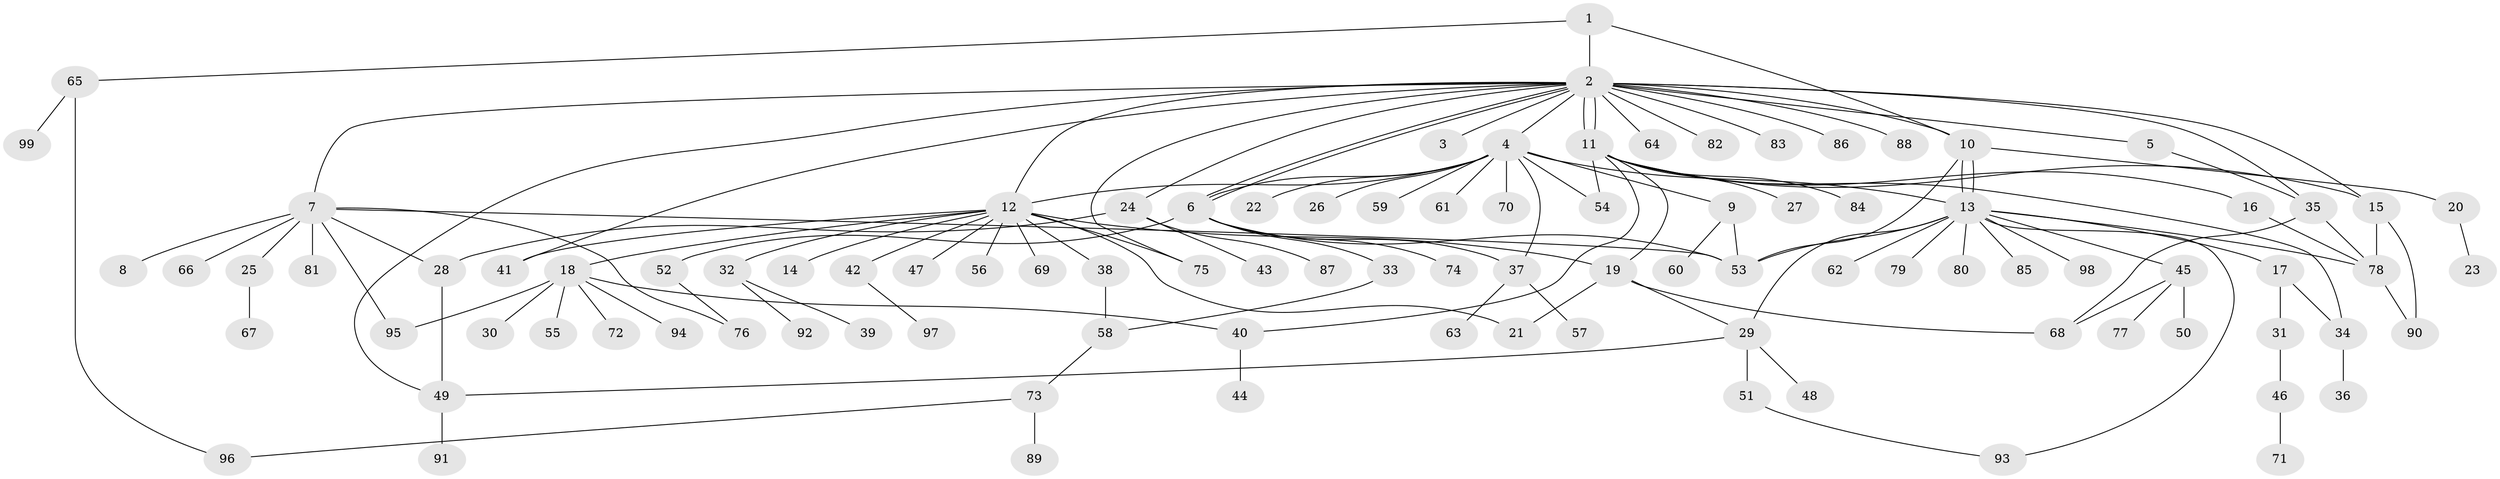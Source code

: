 // Generated by graph-tools (version 1.1) at 2025/11/02/27/25 16:11:13]
// undirected, 99 vertices, 134 edges
graph export_dot {
graph [start="1"]
  node [color=gray90,style=filled];
  1;
  2;
  3;
  4;
  5;
  6;
  7;
  8;
  9;
  10;
  11;
  12;
  13;
  14;
  15;
  16;
  17;
  18;
  19;
  20;
  21;
  22;
  23;
  24;
  25;
  26;
  27;
  28;
  29;
  30;
  31;
  32;
  33;
  34;
  35;
  36;
  37;
  38;
  39;
  40;
  41;
  42;
  43;
  44;
  45;
  46;
  47;
  48;
  49;
  50;
  51;
  52;
  53;
  54;
  55;
  56;
  57;
  58;
  59;
  60;
  61;
  62;
  63;
  64;
  65;
  66;
  67;
  68;
  69;
  70;
  71;
  72;
  73;
  74;
  75;
  76;
  77;
  78;
  79;
  80;
  81;
  82;
  83;
  84;
  85;
  86;
  87;
  88;
  89;
  90;
  91;
  92;
  93;
  94;
  95;
  96;
  97;
  98;
  99;
  1 -- 2;
  1 -- 10;
  1 -- 65;
  2 -- 3;
  2 -- 4;
  2 -- 5;
  2 -- 6;
  2 -- 6;
  2 -- 7;
  2 -- 10;
  2 -- 11;
  2 -- 11;
  2 -- 12;
  2 -- 15;
  2 -- 24;
  2 -- 35;
  2 -- 41;
  2 -- 49;
  2 -- 64;
  2 -- 75;
  2 -- 82;
  2 -- 83;
  2 -- 86;
  2 -- 88;
  4 -- 6;
  4 -- 9;
  4 -- 12;
  4 -- 13;
  4 -- 22;
  4 -- 26;
  4 -- 37;
  4 -- 54;
  4 -- 59;
  4 -- 61;
  4 -- 70;
  5 -- 35;
  6 -- 33;
  6 -- 37;
  6 -- 52;
  6 -- 53;
  6 -- 74;
  7 -- 8;
  7 -- 25;
  7 -- 28;
  7 -- 53;
  7 -- 66;
  7 -- 76;
  7 -- 81;
  7 -- 95;
  9 -- 53;
  9 -- 60;
  10 -- 13;
  10 -- 13;
  10 -- 20;
  10 -- 53;
  11 -- 15;
  11 -- 16;
  11 -- 19;
  11 -- 27;
  11 -- 34;
  11 -- 40;
  11 -- 54;
  11 -- 84;
  12 -- 14;
  12 -- 18;
  12 -- 19;
  12 -- 21;
  12 -- 32;
  12 -- 38;
  12 -- 41;
  12 -- 42;
  12 -- 47;
  12 -- 56;
  12 -- 69;
  12 -- 75;
  13 -- 17;
  13 -- 29;
  13 -- 45;
  13 -- 53;
  13 -- 62;
  13 -- 78;
  13 -- 79;
  13 -- 80;
  13 -- 85;
  13 -- 93;
  13 -- 98;
  15 -- 78;
  15 -- 90;
  16 -- 78;
  17 -- 31;
  17 -- 34;
  18 -- 30;
  18 -- 40;
  18 -- 55;
  18 -- 72;
  18 -- 94;
  18 -- 95;
  19 -- 21;
  19 -- 29;
  19 -- 68;
  20 -- 23;
  24 -- 28;
  24 -- 43;
  24 -- 87;
  25 -- 67;
  28 -- 49;
  29 -- 48;
  29 -- 49;
  29 -- 51;
  31 -- 46;
  32 -- 39;
  32 -- 92;
  33 -- 58;
  34 -- 36;
  35 -- 68;
  35 -- 78;
  37 -- 57;
  37 -- 63;
  38 -- 58;
  40 -- 44;
  42 -- 97;
  45 -- 50;
  45 -- 68;
  45 -- 77;
  46 -- 71;
  49 -- 91;
  51 -- 93;
  52 -- 76;
  58 -- 73;
  65 -- 96;
  65 -- 99;
  73 -- 89;
  73 -- 96;
  78 -- 90;
}

